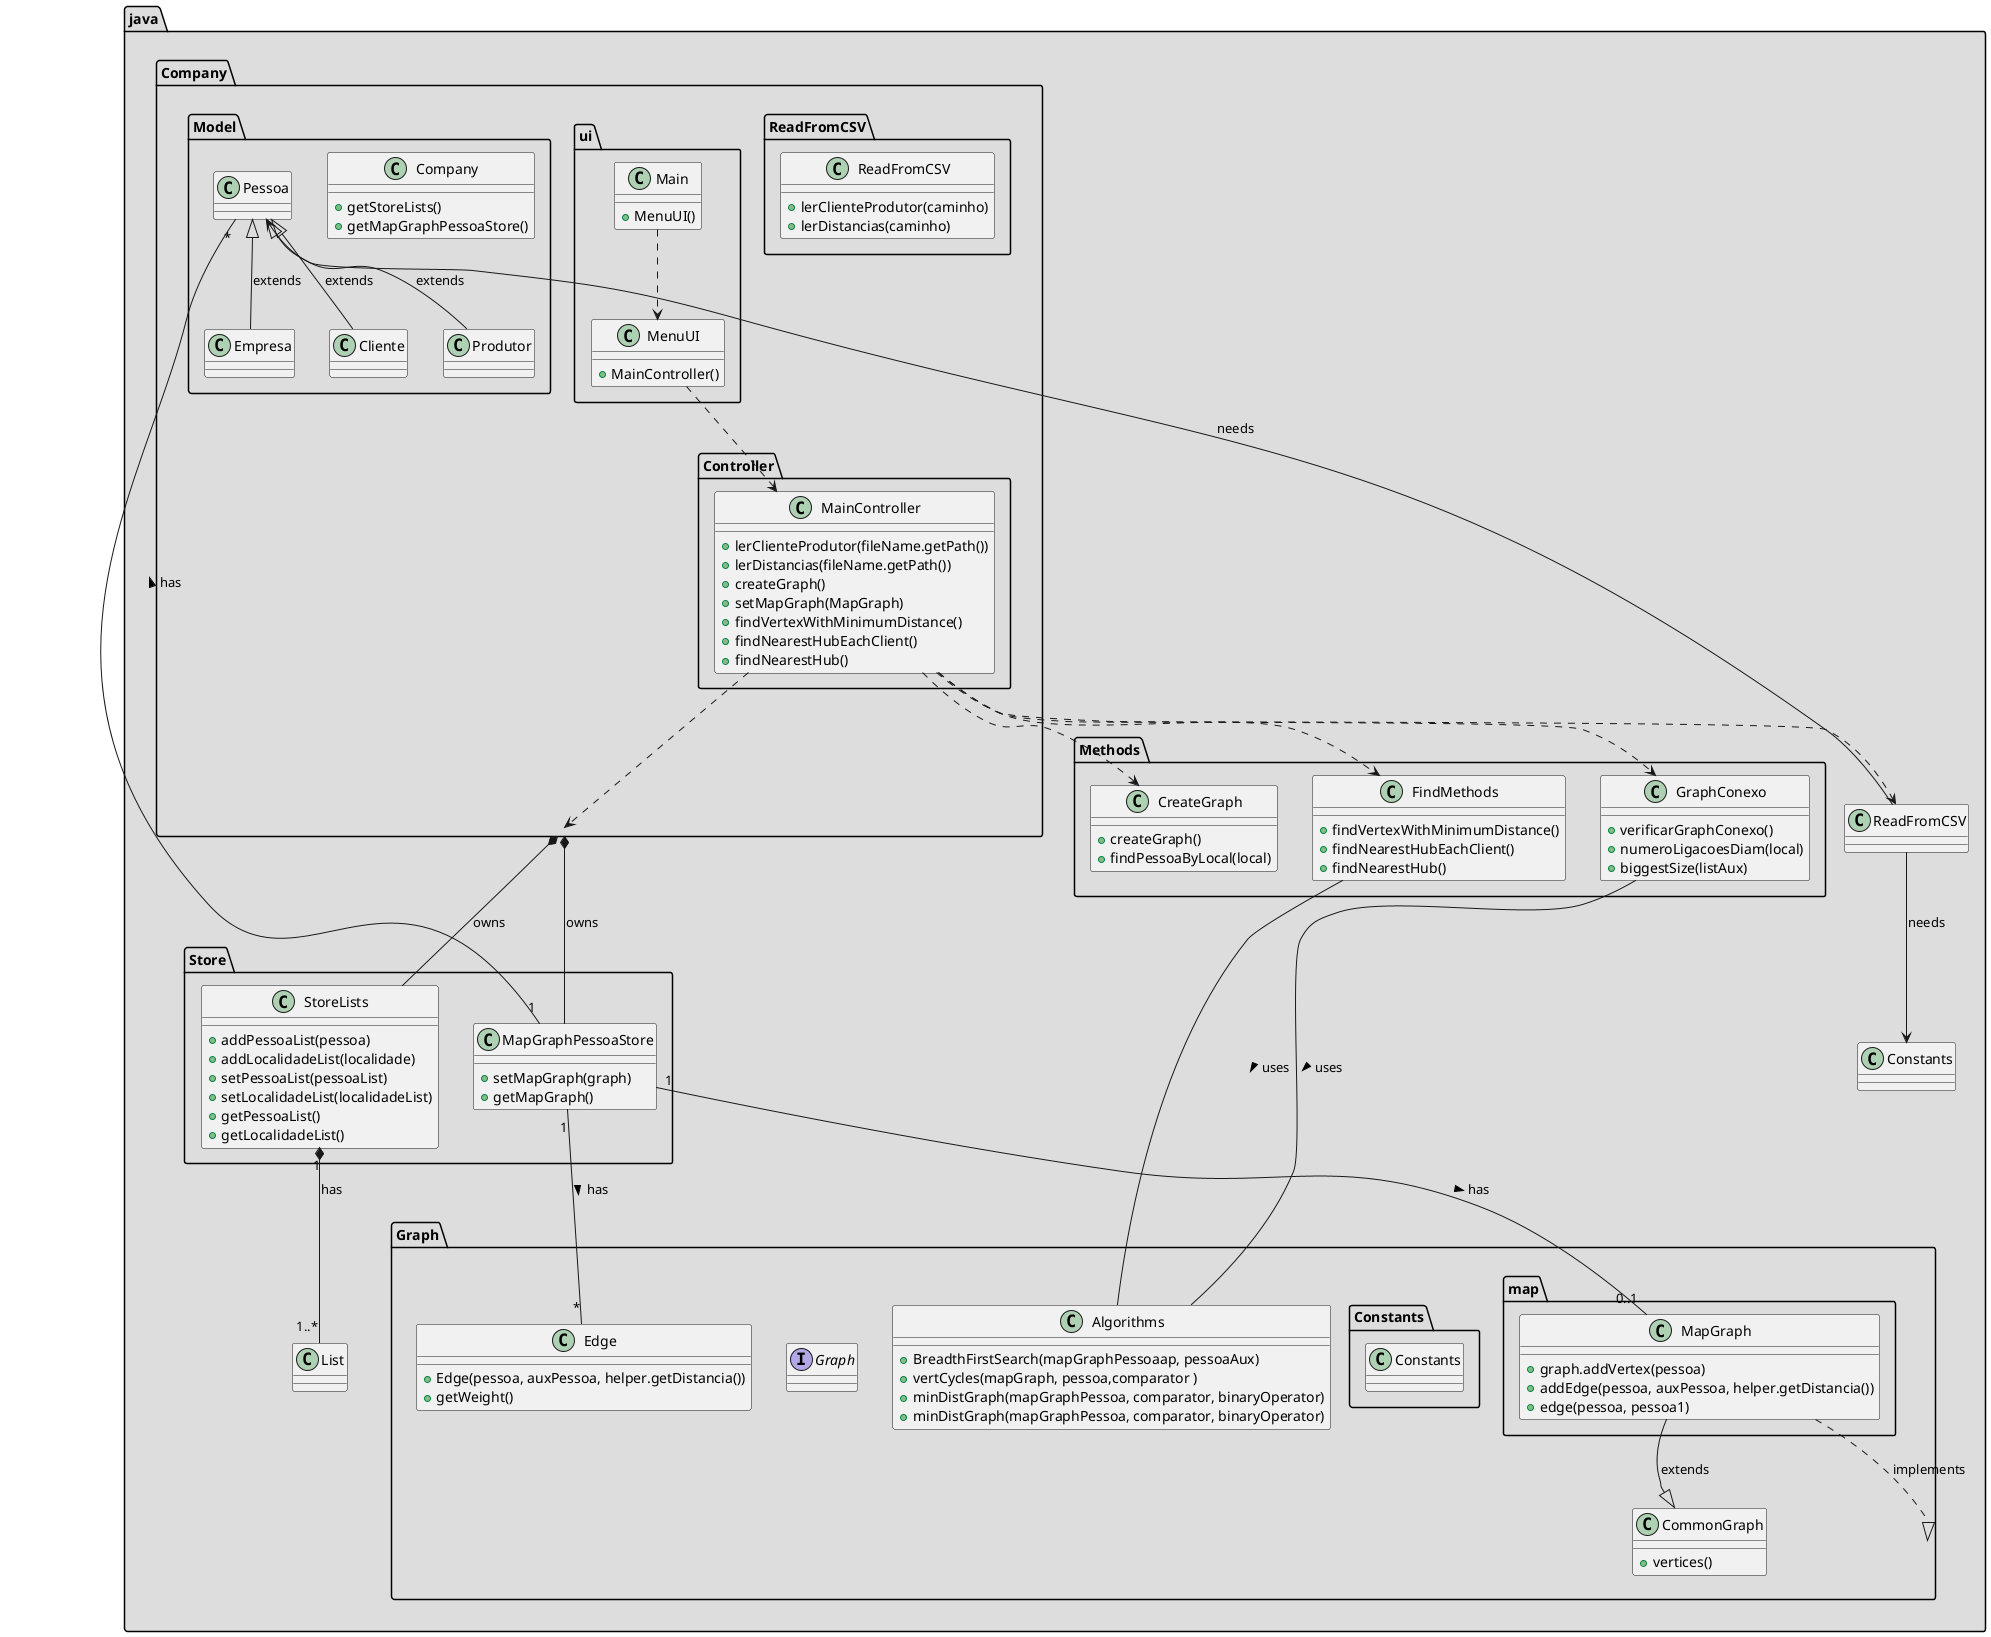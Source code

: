 @startuml
'https://plantuml.com/class-diagram
package java <<Folder>>#DDDDDD {
package Company <<Folder>>#DDDDDD {

package ReadFromCSV <<Folder>>#DDDDDD {
class ReadFromCSV{
+lerClienteProdutor(caminho)
+lerDistancias(caminho)
}
}

package Controller <<Folder>>#DDDDDD {
class MainController{
+lerClienteProdutor(fileName.getPath())
+lerDistancias(fileName.getPath())
+createGraph()
+setMapGraph(MapGraph)
+findVertexWithMinimumDistance()
+findNearestHubEachClient()
+findNearestHub()
}

}

package ui <<Folder>>#DDDDDD {
class MenuUI{
+ MainController()
}

class Main{
+ MenuUI()
}

}
package Model <<Folder>>#DDDDDD {

class Company{
+getStoreLists()
+getMapGraphPessoaStore()
}
class Pessoa{
}
class Empresa{
}
class Cliente{
}
class Produtor{
}

}


}
package Store <<Folder>>#DDDDDD {

class StoreLists{
+addPessoaList(pessoa)
+addLocalidadeList(localidade)
+setPessoaList(pessoaList)
+setLocalidadeList(localidadeList)
+getPessoaList()
+getLocalidadeList()
}
class MapGraphPessoaStore{
+setMapGraph(graph)
+getMapGraph()
}
}



package Graph <<Folder>>#DDDDDD {
package map <<Folder>>#DDDDDD {
class MapGraph{
+graph.addVertex(pessoa)
+addEdge(pessoa, auxPessoa, helper.getDistancia())
+edge(pessoa, pessoa1)
}
}

class Edge{
+Edge(pessoa, auxPessoa, helper.getDistancia())
+getWeight()
}
Interface Graph

package Constants <<Folder>>#DDDDDD {
class Constants
}

class Algorithms{
+BreadthFirstSearch(mapGraphPessoaap, pessoaAux)
+vertCycles(mapGraph, pessoa,comparator )
+minDistGraph(mapGraphPessoa, comparator, binaryOperator)
+minDistGraph(mapGraphPessoa, comparator, binaryOperator)
}

class CommonGraph{
+vertices()
}
}

package Methods <<Folder>>#DDDDDD {
class GraphConexo{
+verificarGraphConexo()
+numeroLigacoesDiam(local)
+biggestSize(listAux)
}

class CreateGraph{
+createGraph()
+findPessoaByLocal(local)
}

class FindMethods{
+findVertexWithMinimumDistance()
+findNearestHubEachClient()
+findNearestHub()
}

}


Main ..> MenuUI
MenuUI ..> MainController


MainController ..> Company
MainController ..> GraphConexo
MainController ..> ReadFromCSV
MainController ..> CreateGraph
MainController ..> FindMethods

ReadFromCSV -->  Pessoa:  needs
ReadFromCSV -->  Constants: needs


Pessoa <|--  Empresa: extends
Pessoa <|-- Cliente: extends
Pessoa <|-- Produtor: extends

MapGraphPessoaStore "1" -- "*" Edge: has >
MapGraphPessoaStore "1" -- "*" Pessoa: has >
MapGraphPessoaStore "1" -- "0..1" MapGraph: has >

StoreLists "1" *-- "1..*" List : has

MapGraph ..|> Graph : implements
MapGraph --|> CommonGraph : extends

Company *-- StoreLists : owns
Company *-- MapGraphPessoaStore : owns

GraphConexo -- Algorithms : uses >
FindMethods -- Algorithms : uses >

@enduml